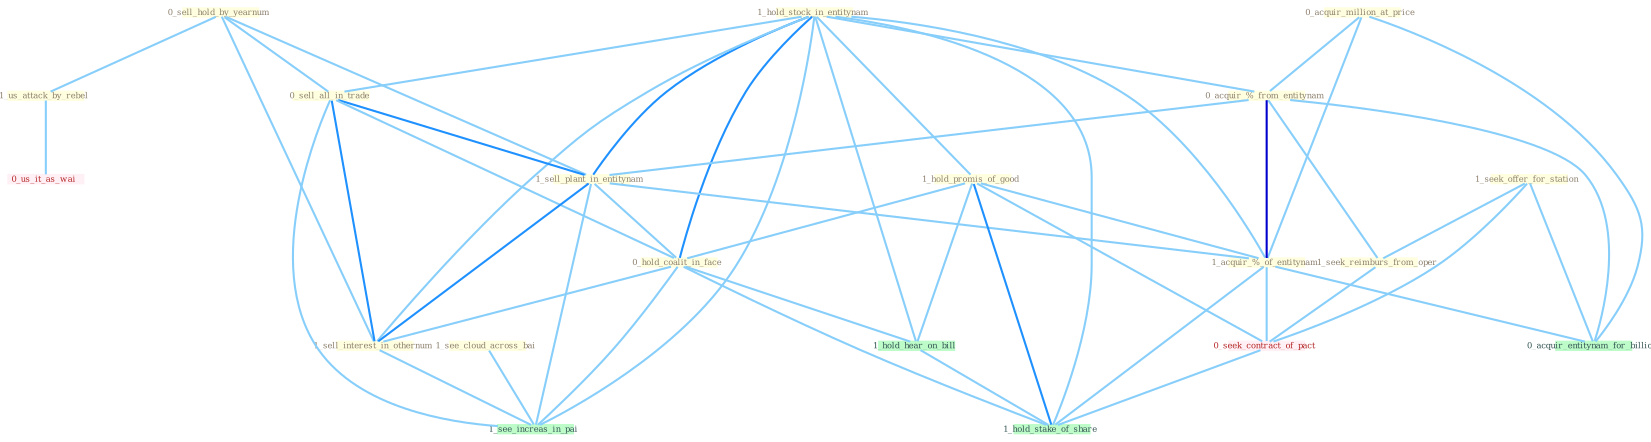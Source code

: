 Graph G{ 
    node
    [shape=polygon,style=filled,width=.5,height=.06,color="#BDFCC9",fixedsize=true,fontsize=4,
    fontcolor="#2f4f4f"];
    {node
    [color="#ffffe0", fontcolor="#8b7d6b"] "0_acquir_million_at_price " "1_hold_stock_in_entitynam " "0_sell_hold_by_yearnum " "0_acquir_%_from_entitynam " "1_seek_offer_for_station " "1_see_cloud_across_bai " "0_sell_all_in_trade " "1_sell_plant_in_entitynam " "1_hold_promis_of_good " "0_hold_coalit_in_face " "1_us_attack_by_rebel " "1_sell_interest_in_othernum " "1_seek_reimburs_from_oper " "1_acquir_%_of_entitynam "}
{node [color="#fff0f5", fontcolor="#b22222"] "0_seek_contract_of_pact " "0_us_it_as_wai "}
edge [color="#B0E2FF"];

	"0_acquir_million_at_price " -- "0_acquir_%_from_entitynam " [w="1", color="#87cefa" ];
	"0_acquir_million_at_price " -- "1_acquir_%_of_entitynam " [w="1", color="#87cefa" ];
	"0_acquir_million_at_price " -- "0_acquir_entitynam_for_billion " [w="1", color="#87cefa" ];
	"1_hold_stock_in_entitynam " -- "0_acquir_%_from_entitynam " [w="1", color="#87cefa" ];
	"1_hold_stock_in_entitynam " -- "0_sell_all_in_trade " [w="1", color="#87cefa" ];
	"1_hold_stock_in_entitynam " -- "1_sell_plant_in_entitynam " [w="2", color="#1e90ff" , len=0.8];
	"1_hold_stock_in_entitynam " -- "1_hold_promis_of_good " [w="1", color="#87cefa" ];
	"1_hold_stock_in_entitynam " -- "0_hold_coalit_in_face " [w="2", color="#1e90ff" , len=0.8];
	"1_hold_stock_in_entitynam " -- "1_sell_interest_in_othernum " [w="1", color="#87cefa" ];
	"1_hold_stock_in_entitynam " -- "1_acquir_%_of_entitynam " [w="1", color="#87cefa" ];
	"1_hold_stock_in_entitynam " -- "1_see_increas_in_pai " [w="1", color="#87cefa" ];
	"1_hold_stock_in_entitynam " -- "1_hold_hear_on_bill " [w="1", color="#87cefa" ];
	"1_hold_stock_in_entitynam " -- "1_hold_stake_of_share " [w="1", color="#87cefa" ];
	"0_sell_hold_by_yearnum " -- "0_sell_all_in_trade " [w="1", color="#87cefa" ];
	"0_sell_hold_by_yearnum " -- "1_sell_plant_in_entitynam " [w="1", color="#87cefa" ];
	"0_sell_hold_by_yearnum " -- "1_us_attack_by_rebel " [w="1", color="#87cefa" ];
	"0_sell_hold_by_yearnum " -- "1_sell_interest_in_othernum " [w="1", color="#87cefa" ];
	"0_acquir_%_from_entitynam " -- "1_sell_plant_in_entitynam " [w="1", color="#87cefa" ];
	"0_acquir_%_from_entitynam " -- "1_seek_reimburs_from_oper " [w="1", color="#87cefa" ];
	"0_acquir_%_from_entitynam " -- "1_acquir_%_of_entitynam " [w="3", color="#0000cd" , len=0.6];
	"0_acquir_%_from_entitynam " -- "0_acquir_entitynam_for_billion " [w="1", color="#87cefa" ];
	"1_seek_offer_for_station " -- "1_seek_reimburs_from_oper " [w="1", color="#87cefa" ];
	"1_seek_offer_for_station " -- "0_seek_contract_of_pact " [w="1", color="#87cefa" ];
	"1_seek_offer_for_station " -- "0_acquir_entitynam_for_billion " [w="1", color="#87cefa" ];
	"1_see_cloud_across_bai " -- "1_see_increas_in_pai " [w="1", color="#87cefa" ];
	"0_sell_all_in_trade " -- "1_sell_plant_in_entitynam " [w="2", color="#1e90ff" , len=0.8];
	"0_sell_all_in_trade " -- "0_hold_coalit_in_face " [w="1", color="#87cefa" ];
	"0_sell_all_in_trade " -- "1_sell_interest_in_othernum " [w="2", color="#1e90ff" , len=0.8];
	"0_sell_all_in_trade " -- "1_see_increas_in_pai " [w="1", color="#87cefa" ];
	"1_sell_plant_in_entitynam " -- "0_hold_coalit_in_face " [w="1", color="#87cefa" ];
	"1_sell_plant_in_entitynam " -- "1_sell_interest_in_othernum " [w="2", color="#1e90ff" , len=0.8];
	"1_sell_plant_in_entitynam " -- "1_acquir_%_of_entitynam " [w="1", color="#87cefa" ];
	"1_sell_plant_in_entitynam " -- "1_see_increas_in_pai " [w="1", color="#87cefa" ];
	"1_hold_promis_of_good " -- "0_hold_coalit_in_face " [w="1", color="#87cefa" ];
	"1_hold_promis_of_good " -- "1_acquir_%_of_entitynam " [w="1", color="#87cefa" ];
	"1_hold_promis_of_good " -- "0_seek_contract_of_pact " [w="1", color="#87cefa" ];
	"1_hold_promis_of_good " -- "1_hold_hear_on_bill " [w="1", color="#87cefa" ];
	"1_hold_promis_of_good " -- "1_hold_stake_of_share " [w="2", color="#1e90ff" , len=0.8];
	"0_hold_coalit_in_face " -- "1_sell_interest_in_othernum " [w="1", color="#87cefa" ];
	"0_hold_coalit_in_face " -- "1_see_increas_in_pai " [w="1", color="#87cefa" ];
	"0_hold_coalit_in_face " -- "1_hold_hear_on_bill " [w="1", color="#87cefa" ];
	"0_hold_coalit_in_face " -- "1_hold_stake_of_share " [w="1", color="#87cefa" ];
	"1_us_attack_by_rebel " -- "0_us_it_as_wai " [w="1", color="#87cefa" ];
	"1_sell_interest_in_othernum " -- "1_see_increas_in_pai " [w="1", color="#87cefa" ];
	"1_seek_reimburs_from_oper " -- "0_seek_contract_of_pact " [w="1", color="#87cefa" ];
	"1_acquir_%_of_entitynam " -- "0_seek_contract_of_pact " [w="1", color="#87cefa" ];
	"1_acquir_%_of_entitynam " -- "0_acquir_entitynam_for_billion " [w="1", color="#87cefa" ];
	"1_acquir_%_of_entitynam " -- "1_hold_stake_of_share " [w="1", color="#87cefa" ];
	"0_seek_contract_of_pact " -- "1_hold_stake_of_share " [w="1", color="#87cefa" ];
	"1_hold_hear_on_bill " -- "1_hold_stake_of_share " [w="1", color="#87cefa" ];
}